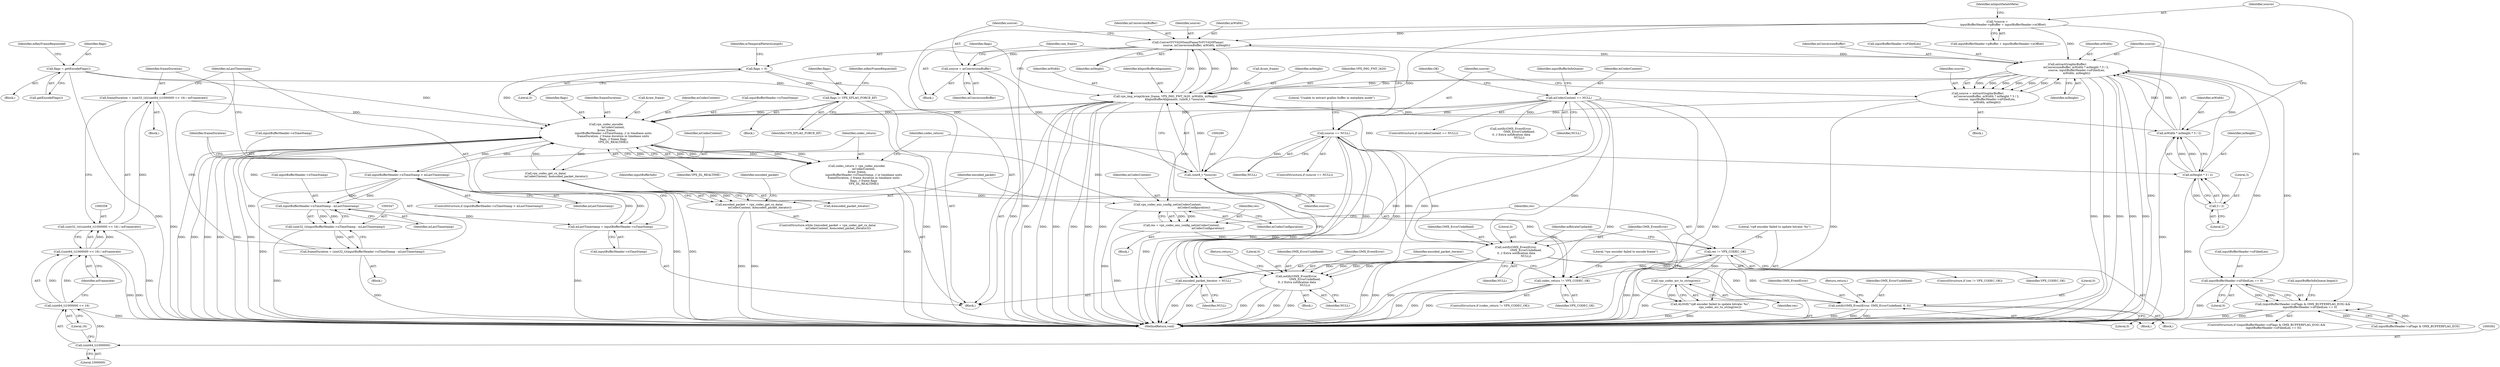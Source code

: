 digraph "1_Android_7fd96ebfc4c9da496c59d7c45e1f62be178e626d@pointer" {
"1000263" [label="(Call,ConvertYUV420SemiPlanarToYUV420Planar(\n                    source, mConversionBuffer, mWidth, mHeight))"];
"1000215" [label="(Call,*source =\n             inputBufferHeader->pBuffer + inputBufferHeader->nOffset)"];
"1000229" [label="(Call,extractGraphicBuffer(\n                    mConversionBuffer, mWidth * mHeight * 3 / 2,\n                     source, inputBufferHeader->nFilledLen,\n                     mWidth, mHeight))"];
"1000263" [label="(Call,ConvertYUV420SemiPlanarToYUV420Planar(\n                    source, mConversionBuffer, mWidth, mHeight))"];
"1000272" [label="(Call,vpx_img_wrap(&raw_frame, VPX_IMG_FMT_I420, mWidth, mHeight,\n                     kInputBufferAlignment, (uint8_t *)source))"];
"1000373" [label="(Call,vpx_codec_encode(\n                mCodecContext,\n &raw_frame,\n                inputBufferHeader->nTimeStamp, // in timebase units\n                frameDuration, // frame duration in timebase units\n                flags, // frame flags\n                VPX_DL_REALTIME))"];
"1000404" [label="(Call,vpx_codec_get_cx_data(\n                        mCodecContext, &encoded_packet_iterator))"];
"1000115" [label="(Call,mCodecContext == NULL)"];
"1000316" [label="(Call,vpx_codec_enc_config_set(mCodecContext,\n                                                           mCodecConfiguration))"];
"1000338" [label="(Call,inputBufferHeader->nTimeStamp > mLastTimestamp)"];
"1000366" [label="(Call,mLastTimestamp = inputBufferHeader->nTimeStamp)"];
"1000348" [label="(Call,inputBufferHeader->nTimeStamp - mLastTimestamp)"];
"1000355" [label="(Call,frameDuration = (uint32_t)(((uint64_t)1000000 << 16) / mFramerate))"];
"1000357" [label="(Call,(uint32_t)(((uint64_t)1000000 << 16) / mFramerate))"];
"1000359" [label="(Call,((uint64_t)1000000 << 16) / mFramerate)"];
"1000360" [label="(Call,(uint64_t)1000000 << 16)"];
"1000361" [label="(Call,(uint64_t)1000000)"];
"1000344" [label="(Call,frameDuration = (uint32_t)(inputBufferHeader->nTimeStamp - mLastTimestamp))"];
"1000346" [label="(Call,(uint32_t)(inputBufferHeader->nTimeStamp - mLastTimestamp))"];
"1000297" [label="(Call,flags |= VPX_EFLAG_FORCE_KF)"];
"1000291" [label="(Call,flags = getEncodeFlags())"];
"1000283" [label="(Call,flags = 0)"];
"1000279" [label="(Call,(uint8_t *)source)"];
"1000268" [label="(Call,source = mConversionBuffer)"];
"1000245" [label="(Call,source == NULL)"];
"1000227" [label="(Call,source = extractGraphicBuffer(\n                    mConversionBuffer, mWidth * mHeight * 3 / 2,\n                     source, inputBufferHeader->nFilledLen,\n                     mWidth, mHeight))"];
"1000328" [label="(Call,notify(OMX_EventError,\n                       OMX_ErrorUndefined,\n 0, // Extra notification data\n                       NULL))"];
"1000231" [label="(Call,mWidth * mHeight * 3 / 2)"];
"1000233" [label="(Call,mHeight * 3 / 2)"];
"1000235" [label="(Call,3 / 2)"];
"1000179" [label="(Call,inputBufferHeader->nFilledLen == 0)"];
"1000173" [label="(Call,(inputBufferHeader->nFlags & OMX_BUFFERFLAG_EOS) &&\n                inputBufferHeader->nFilledLen == 0)"];
"1000371" [label="(Call,codec_return = vpx_codec_encode(\n                mCodecContext,\n &raw_frame,\n                inputBufferHeader->nTimeStamp, // in timebase units\n                frameDuration, // frame duration in timebase units\n                flags, // frame flags\n                VPX_DL_REALTIME))"];
"1000384" [label="(Call,codec_return != VPX_CODEC_OK)"];
"1000320" [label="(Call,res != VPX_CODEC_OK)"];
"1000326" [label="(Call,vpx_codec_err_to_string(res))"];
"1000324" [label="(Call,ALOGE(\"vp8 encoder failed to update bitrate: %s\",\n                      vpx_codec_err_to_string(res)))"];
"1000314" [label="(Call,res = vpx_codec_enc_config_set(mCodecContext,\n                                                           mCodecConfiguration))"];
"1000402" [label="(Call,encoded_packet = vpx_codec_get_cx_data(\n                        mCodecContext, &encoded_packet_iterator))"];
"1000251" [label="(Call,notify(OMX_EventError, OMX_ErrorUndefined, 0, 0))"];
"1000390" [label="(Call,notify(OMX_EventError,\n                   OMX_ErrorUndefined,\n 0, // Extra notification data\n                   NULL))"];
"1000397" [label="(Call,encoded_packet_iterator = NULL)"];
"1000292" [label="(Identifier,flags)"];
"1000242" [label="(Identifier,mWidth)"];
"1000326" [label="(Call,vpx_codec_err_to_string(res))"];
"1000385" [label="(Identifier,codec_return)"];
"1000243" [label="(Identifier,mHeight)"];
"1000349" [label="(Call,inputBufferHeader->nTimeStamp)"];
"1000315" [label="(Identifier,res)"];
"1000314" [label="(Call,res = vpx_codec_enc_config_set(mCodecContext,\n                                                           mCodecConfiguration))"];
"1000186" [label="(Call,inputBufferInfoQueue.begin())"];
"1000273" [label="(Call,&raw_frame)"];
"1000232" [label="(Identifier,mWidth)"];
"1000270" [label="(Identifier,mConversionBuffer)"];
"1000386" [label="(Identifier,VPX_CODEC_OK)"];
"1000373" [label="(Call,vpx_codec_encode(\n                mCodecContext,\n &raw_frame,\n                inputBufferHeader->nTimeStamp, // in timebase units\n                frameDuration, // frame duration in timebase units\n                flags, // frame flags\n                VPX_DL_REALTIME))"];
"1000381" [label="(Identifier,flags)"];
"1000380" [label="(Identifier,frameDuration)"];
"1000301" [label="(Identifier,mKeyFrameRequested)"];
"1000277" [label="(Identifier,mHeight)"];
"1000117" [label="(Identifier,NULL)"];
"1000290" [label="(Block,)"];
"1000390" [label="(Call,notify(OMX_EventError,\n                   OMX_ErrorUndefined,\n 0, // Extra notification data\n                   NULL))"];
"1000346" [label="(Call,(uint32_t)(inputBufferHeader->nTimeStamp - mLastTimestamp))"];
"1000404" [label="(Call,vpx_codec_get_cx_data(\n                        mCodecContext, &encoded_packet_iterator))"];
"1000511" [label="(MethodReturn,void)"];
"1000217" [label="(Call,inputBufferHeader->pBuffer + inputBufferHeader->nOffset)"];
"1000402" [label="(Call,encoded_packet = vpx_codec_get_cx_data(\n                        mCodecContext, &encoded_packet_iterator))"];
"1000344" [label="(Call,frameDuration = (uint32_t)(inputBufferHeader->nTimeStamp - mLastTimestamp))"];
"1000265" [label="(Identifier,mConversionBuffer)"];
"1000228" [label="(Identifier,source)"];
"1000275" [label="(Identifier,VPX_IMG_FMT_I420)"];
"1000233" [label="(Call,mHeight * 3 / 2)"];
"1000116" [label="(Identifier,mCodecContext)"];
"1000115" [label="(Call,mCodecContext == NULL)"];
"1000179" [label="(Call,inputBufferHeader->nFilledLen == 0)"];
"1000114" [label="(ControlStructure,if (mCodecContext == NULL))"];
"1000234" [label="(Identifier,mHeight)"];
"1000356" [label="(Identifier,frameDuration)"];
"1000395" [label="(Return,return;)"];
"1000328" [label="(Call,notify(OMX_EventError,\n                       OMX_ErrorUndefined,\n 0, // Extra notification data\n                       NULL))"];
"1000352" [label="(Identifier,mLastTimestamp)"];
"1000236" [label="(Literal,3)"];
"1000227" [label="(Call,source = extractGraphicBuffer(\n                    mConversionBuffer, mWidth * mHeight * 3 / 2,\n                     source, inputBufferHeader->nFilledLen,\n                     mWidth, mHeight))"];
"1000325" [label="(Literal,\"vp8 encoder failed to update bitrate: %s\")"];
"1000126" [label="(Call,notify(OMX_EventError,\n                   OMX_ErrorUndefined,\n 0, // Extra notification data\n                   NULL))"];
"1000321" [label="(Identifier,res)"];
"1000319" [label="(ControlStructure,if (res != VPX_CODEC_OK))"];
"1000247" [label="(Identifier,NULL)"];
"1000401" [label="(ControlStructure,while ((encoded_packet = vpx_codec_get_cx_data(\n                        mCodecContext, &encoded_packet_iterator))))"];
"1000334" [label="(Identifier,mBitrateUpdated)"];
"1000367" [label="(Identifier,mLastTimestamp)"];
"1000297" [label="(Call,flags |= VPX_EFLAG_FORCE_KF)"];
"1000371" [label="(Call,codec_return = vpx_codec_encode(\n                mCodecContext,\n &raw_frame,\n                inputBufferHeader->nTimeStamp, // in timebase units\n                frameDuration, // frame duration in timebase units\n                flags, // frame flags\n                VPX_DL_REALTIME))"];
"1000291" [label="(Call,flags = getEncodeFlags())"];
"1000331" [label="(Literal,0)"];
"1000215" [label="(Call,*source =\n             inputBufferHeader->pBuffer + inputBufferHeader->nOffset)"];
"1000398" [label="(Identifier,encoded_packet_iterator)"];
"1000252" [label="(Identifier,OMX_EventError)"];
"1000256" [label="(Return,return;)"];
"1000248" [label="(Block,)"];
"1000323" [label="(Block,)"];
"1000251" [label="(Call,notify(OMX_EventError, OMX_ErrorUndefined, 0, 0))"];
"1000406" [label="(Call,&encoded_packet_iterator)"];
"1000216" [label="(Identifier,source)"];
"1000264" [label="(Identifier,source)"];
"1000245" [label="(Call,source == NULL)"];
"1000375" [label="(Call,&raw_frame)"];
"1000149" [label="(Block,)"];
"1000244" [label="(ControlStructure,if (source == NULL))"];
"1000272" [label="(Call,vpx_img_wrap(&raw_frame, VPX_IMG_FMT_I420, mWidth, mHeight,\n                     kInputBufferAlignment, (uint8_t *)source))"];
"1000383" [label="(ControlStructure,if (codec_return != VPX_CODEC_OK))"];
"1000365" [label="(Identifier,mFramerate)"];
"1000263" [label="(Call,ConvertYUV420SemiPlanarToYUV420Planar(\n                    source, mConversionBuffer, mWidth, mHeight))"];
"1000226" [label="(Block,)"];
"1000288" [label="(Identifier,mTemporalPatternLength)"];
"1000343" [label="(Block,)"];
"1000231" [label="(Call,mWidth * mHeight * 3 / 2)"];
"1000361" [label="(Call,(uint64_t)1000000)"];
"1000405" [label="(Identifier,mCodecContext)"];
"1000318" [label="(Identifier,mCodecConfiguration)"];
"1000296" [label="(Block,)"];
"1000285" [label="(Literal,0)"];
"1000279" [label="(Call,(uint8_t *)source)"];
"1000348" [label="(Call,inputBufferHeader->nTimeStamp - mLastTimestamp)"];
"1000387" [label="(Block,)"];
"1000250" [label="(Literal,\"Unable to extract gralloc buffer in metadata mode\")"];
"1000330" [label="(Identifier,OMX_ErrorUndefined)"];
"1000345" [label="(Identifier,frameDuration)"];
"1000281" [label="(Identifier,source)"];
"1000360" [label="(Call,(uint64_t)1000000 << 16)"];
"1000372" [label="(Identifier,codec_return)"];
"1000305" [label="(Block,)"];
"1000359" [label="(Call,((uint64_t)1000000 << 16) / mFramerate)"];
"1000337" [label="(ControlStructure,if (inputBufferHeader->nTimeStamp > mLastTimestamp))"];
"1000354" [label="(Block,)"];
"1000230" [label="(Identifier,mConversionBuffer)"];
"1000299" [label="(Identifier,VPX_EFLAG_FORCE_KF)"];
"1000183" [label="(Literal,0)"];
"1000320" [label="(Call,res != VPX_CODEC_OK)"];
"1000393" [label="(Literal,0)"];
"1000269" [label="(Identifier,source)"];
"1000329" [label="(Identifier,OMX_EventError)"];
"1000338" [label="(Call,inputBufferHeader->nTimeStamp > mLastTimestamp)"];
"1000253" [label="(Identifier,OMX_ErrorUndefined)"];
"1000268" [label="(Call,source = mConversionBuffer)"];
"1000283" [label="(Call,flags = 0)"];
"1000368" [label="(Call,inputBufferHeader->nTimeStamp)"];
"1000274" [label="(Identifier,raw_frame)"];
"1000174" [label="(Call,inputBufferHeader->nFlags & OMX_BUFFERFLAG_EOS)"];
"1000276" [label="(Identifier,mWidth)"];
"1000317" [label="(Identifier,mCodecContext)"];
"1000394" [label="(Identifier,NULL)"];
"1000262" [label="(Block,)"];
"1000403" [label="(Identifier,encoded_packet)"];
"1000389" [label="(Literal,\"vpx encoder failed to encode frame\")"];
"1000121" [label="(Identifier,OK)"];
"1000384" [label="(Call,codec_return != VPX_CODEC_OK)"];
"1000342" [label="(Identifier,mLastTimestamp)"];
"1000324" [label="(Call,ALOGE(\"vp8 encoder failed to update bitrate: %s\",\n                      vpx_codec_err_to_string(res)))"];
"1000392" [label="(Identifier,OMX_ErrorUndefined)"];
"1000364" [label="(Literal,16)"];
"1000254" [label="(Literal,0)"];
"1000278" [label="(Identifier,kInputBufferAlignment)"];
"1000327" [label="(Identifier,res)"];
"1000382" [label="(Identifier,VPX_DL_REALTIME)"];
"1000355" [label="(Call,frameDuration = (uint32_t)(((uint64_t)1000000 << 16) / mFramerate))"];
"1000374" [label="(Identifier,mCodecContext)"];
"1000316" [label="(Call,vpx_codec_enc_config_set(mCodecContext,\n                                                           mCodecConfiguration))"];
"1000267" [label="(Identifier,mHeight)"];
"1000246" [label="(Identifier,source)"];
"1000332" [label="(Identifier,NULL)"];
"1000180" [label="(Call,inputBufferHeader->nFilledLen)"];
"1000284" [label="(Identifier,flags)"];
"1000225" [label="(Identifier,mInputDataIsMeta)"];
"1000295" [label="(Identifier,mKeyFrameRequested)"];
"1000504" [label="(Identifier,inputBufferInfo)"];
"1000135" [label="(Identifier,inputBufferInfoQueue)"];
"1000298" [label="(Identifier,flags)"];
"1000391" [label="(Identifier,OMX_EventError)"];
"1000237" [label="(Literal,2)"];
"1000229" [label="(Call,extractGraphicBuffer(\n                    mConversionBuffer, mWidth * mHeight * 3 / 2,\n                     source, inputBufferHeader->nFilledLen,\n                     mWidth, mHeight))"];
"1000266" [label="(Identifier,mWidth)"];
"1000377" [label="(Call,inputBufferHeader->nTimeStamp)"];
"1000293" [label="(Call,getEncodeFlags())"];
"1000255" [label="(Literal,0)"];
"1000322" [label="(Identifier,VPX_CODEC_OK)"];
"1000235" [label="(Call,3 / 2)"];
"1000397" [label="(Call,encoded_packet_iterator = NULL)"];
"1000238" [label="(Identifier,source)"];
"1000399" [label="(Identifier,NULL)"];
"1000412" [label="(Identifier,encoded_packet)"];
"1000357" [label="(Call,(uint32_t)(((uint64_t)1000000 << 16) / mFramerate))"];
"1000173" [label="(Call,(inputBufferHeader->nFlags & OMX_BUFFERFLAG_EOS) &&\n                inputBufferHeader->nFilledLen == 0)"];
"1000339" [label="(Call,inputBufferHeader->nTimeStamp)"];
"1000172" [label="(ControlStructure,if ((inputBufferHeader->nFlags & OMX_BUFFERFLAG_EOS) &&\n                inputBufferHeader->nFilledLen == 0))"];
"1000363" [label="(Literal,1000000)"];
"1000239" [label="(Call,inputBufferHeader->nFilledLen)"];
"1000366" [label="(Call,mLastTimestamp = inputBufferHeader->nTimeStamp)"];
"1000263" -> "1000262"  [label="AST: "];
"1000263" -> "1000267"  [label="CFG: "];
"1000264" -> "1000263"  [label="AST: "];
"1000265" -> "1000263"  [label="AST: "];
"1000266" -> "1000263"  [label="AST: "];
"1000267" -> "1000263"  [label="AST: "];
"1000269" -> "1000263"  [label="CFG: "];
"1000263" -> "1000511"  [label="DDG: "];
"1000263" -> "1000229"  [label="DDG: "];
"1000215" -> "1000263"  [label="DDG: "];
"1000229" -> "1000263"  [label="DDG: "];
"1000272" -> "1000263"  [label="DDG: "];
"1000272" -> "1000263"  [label="DDG: "];
"1000263" -> "1000268"  [label="DDG: "];
"1000263" -> "1000272"  [label="DDG: "];
"1000263" -> "1000272"  [label="DDG: "];
"1000215" -> "1000149"  [label="AST: "];
"1000215" -> "1000217"  [label="CFG: "];
"1000216" -> "1000215"  [label="AST: "];
"1000217" -> "1000215"  [label="AST: "];
"1000225" -> "1000215"  [label="CFG: "];
"1000215" -> "1000511"  [label="DDG: "];
"1000215" -> "1000229"  [label="DDG: "];
"1000215" -> "1000279"  [label="DDG: "];
"1000229" -> "1000227"  [label="AST: "];
"1000229" -> "1000243"  [label="CFG: "];
"1000230" -> "1000229"  [label="AST: "];
"1000231" -> "1000229"  [label="AST: "];
"1000238" -> "1000229"  [label="AST: "];
"1000239" -> "1000229"  [label="AST: "];
"1000242" -> "1000229"  [label="AST: "];
"1000243" -> "1000229"  [label="AST: "];
"1000227" -> "1000229"  [label="CFG: "];
"1000229" -> "1000511"  [label="DDG: "];
"1000229" -> "1000511"  [label="DDG: "];
"1000229" -> "1000511"  [label="DDG: "];
"1000229" -> "1000511"  [label="DDG: "];
"1000229" -> "1000511"  [label="DDG: "];
"1000229" -> "1000179"  [label="DDG: "];
"1000229" -> "1000227"  [label="DDG: "];
"1000229" -> "1000227"  [label="DDG: "];
"1000229" -> "1000227"  [label="DDG: "];
"1000229" -> "1000227"  [label="DDG: "];
"1000229" -> "1000227"  [label="DDG: "];
"1000229" -> "1000227"  [label="DDG: "];
"1000231" -> "1000229"  [label="DDG: "];
"1000231" -> "1000229"  [label="DDG: "];
"1000179" -> "1000229"  [label="DDG: "];
"1000233" -> "1000229"  [label="DDG: "];
"1000229" -> "1000272"  [label="DDG: "];
"1000229" -> "1000272"  [label="DDG: "];
"1000272" -> "1000149"  [label="AST: "];
"1000272" -> "1000279"  [label="CFG: "];
"1000273" -> "1000272"  [label="AST: "];
"1000275" -> "1000272"  [label="AST: "];
"1000276" -> "1000272"  [label="AST: "];
"1000277" -> "1000272"  [label="AST: "];
"1000278" -> "1000272"  [label="AST: "];
"1000279" -> "1000272"  [label="AST: "];
"1000284" -> "1000272"  [label="CFG: "];
"1000272" -> "1000511"  [label="DDG: "];
"1000272" -> "1000511"  [label="DDG: "];
"1000272" -> "1000511"  [label="DDG: "];
"1000272" -> "1000511"  [label="DDG: "];
"1000272" -> "1000511"  [label="DDG: "];
"1000272" -> "1000511"  [label="DDG: "];
"1000272" -> "1000231"  [label="DDG: "];
"1000272" -> "1000233"  [label="DDG: "];
"1000373" -> "1000272"  [label="DDG: "];
"1000279" -> "1000272"  [label="DDG: "];
"1000272" -> "1000373"  [label="DDG: "];
"1000373" -> "1000371"  [label="AST: "];
"1000373" -> "1000382"  [label="CFG: "];
"1000374" -> "1000373"  [label="AST: "];
"1000375" -> "1000373"  [label="AST: "];
"1000377" -> "1000373"  [label="AST: "];
"1000380" -> "1000373"  [label="AST: "];
"1000381" -> "1000373"  [label="AST: "];
"1000382" -> "1000373"  [label="AST: "];
"1000371" -> "1000373"  [label="CFG: "];
"1000373" -> "1000511"  [label="DDG: "];
"1000373" -> "1000511"  [label="DDG: "];
"1000373" -> "1000511"  [label="DDG: "];
"1000373" -> "1000511"  [label="DDG: "];
"1000373" -> "1000511"  [label="DDG: "];
"1000373" -> "1000511"  [label="DDG: "];
"1000373" -> "1000338"  [label="DDG: "];
"1000373" -> "1000371"  [label="DDG: "];
"1000373" -> "1000371"  [label="DDG: "];
"1000373" -> "1000371"  [label="DDG: "];
"1000373" -> "1000371"  [label="DDG: "];
"1000373" -> "1000371"  [label="DDG: "];
"1000373" -> "1000371"  [label="DDG: "];
"1000404" -> "1000373"  [label="DDG: "];
"1000115" -> "1000373"  [label="DDG: "];
"1000316" -> "1000373"  [label="DDG: "];
"1000338" -> "1000373"  [label="DDG: "];
"1000348" -> "1000373"  [label="DDG: "];
"1000355" -> "1000373"  [label="DDG: "];
"1000344" -> "1000373"  [label="DDG: "];
"1000297" -> "1000373"  [label="DDG: "];
"1000291" -> "1000373"  [label="DDG: "];
"1000283" -> "1000373"  [label="DDG: "];
"1000373" -> "1000404"  [label="DDG: "];
"1000404" -> "1000402"  [label="AST: "];
"1000404" -> "1000406"  [label="CFG: "];
"1000405" -> "1000404"  [label="AST: "];
"1000406" -> "1000404"  [label="AST: "];
"1000402" -> "1000404"  [label="CFG: "];
"1000404" -> "1000511"  [label="DDG: "];
"1000404" -> "1000511"  [label="DDG: "];
"1000404" -> "1000316"  [label="DDG: "];
"1000404" -> "1000402"  [label="DDG: "];
"1000404" -> "1000402"  [label="DDG: "];
"1000115" -> "1000114"  [label="AST: "];
"1000115" -> "1000117"  [label="CFG: "];
"1000116" -> "1000115"  [label="AST: "];
"1000117" -> "1000115"  [label="AST: "];
"1000121" -> "1000115"  [label="CFG: "];
"1000135" -> "1000115"  [label="CFG: "];
"1000115" -> "1000511"  [label="DDG: "];
"1000115" -> "1000511"  [label="DDG: "];
"1000115" -> "1000511"  [label="DDG: "];
"1000115" -> "1000126"  [label="DDG: "];
"1000115" -> "1000245"  [label="DDG: "];
"1000115" -> "1000316"  [label="DDG: "];
"1000115" -> "1000328"  [label="DDG: "];
"1000115" -> "1000390"  [label="DDG: "];
"1000115" -> "1000397"  [label="DDG: "];
"1000316" -> "1000314"  [label="AST: "];
"1000316" -> "1000318"  [label="CFG: "];
"1000317" -> "1000316"  [label="AST: "];
"1000318" -> "1000316"  [label="AST: "];
"1000314" -> "1000316"  [label="CFG: "];
"1000316" -> "1000511"  [label="DDG: "];
"1000316" -> "1000314"  [label="DDG: "];
"1000316" -> "1000314"  [label="DDG: "];
"1000338" -> "1000337"  [label="AST: "];
"1000338" -> "1000342"  [label="CFG: "];
"1000339" -> "1000338"  [label="AST: "];
"1000342" -> "1000338"  [label="AST: "];
"1000345" -> "1000338"  [label="CFG: "];
"1000356" -> "1000338"  [label="CFG: "];
"1000338" -> "1000511"  [label="DDG: "];
"1000366" -> "1000338"  [label="DDG: "];
"1000338" -> "1000348"  [label="DDG: "];
"1000338" -> "1000348"  [label="DDG: "];
"1000338" -> "1000366"  [label="DDG: "];
"1000366" -> "1000149"  [label="AST: "];
"1000366" -> "1000368"  [label="CFG: "];
"1000367" -> "1000366"  [label="AST: "];
"1000368" -> "1000366"  [label="AST: "];
"1000372" -> "1000366"  [label="CFG: "];
"1000366" -> "1000511"  [label="DDG: "];
"1000348" -> "1000366"  [label="DDG: "];
"1000348" -> "1000346"  [label="AST: "];
"1000348" -> "1000352"  [label="CFG: "];
"1000349" -> "1000348"  [label="AST: "];
"1000352" -> "1000348"  [label="AST: "];
"1000346" -> "1000348"  [label="CFG: "];
"1000348" -> "1000346"  [label="DDG: "];
"1000348" -> "1000346"  [label="DDG: "];
"1000355" -> "1000354"  [label="AST: "];
"1000355" -> "1000357"  [label="CFG: "];
"1000356" -> "1000355"  [label="AST: "];
"1000357" -> "1000355"  [label="AST: "];
"1000367" -> "1000355"  [label="CFG: "];
"1000355" -> "1000511"  [label="DDG: "];
"1000357" -> "1000355"  [label="DDG: "];
"1000357" -> "1000359"  [label="CFG: "];
"1000358" -> "1000357"  [label="AST: "];
"1000359" -> "1000357"  [label="AST: "];
"1000357" -> "1000511"  [label="DDG: "];
"1000359" -> "1000357"  [label="DDG: "];
"1000359" -> "1000357"  [label="DDG: "];
"1000359" -> "1000365"  [label="CFG: "];
"1000360" -> "1000359"  [label="AST: "];
"1000365" -> "1000359"  [label="AST: "];
"1000359" -> "1000511"  [label="DDG: "];
"1000359" -> "1000511"  [label="DDG: "];
"1000360" -> "1000359"  [label="DDG: "];
"1000360" -> "1000359"  [label="DDG: "];
"1000360" -> "1000364"  [label="CFG: "];
"1000361" -> "1000360"  [label="AST: "];
"1000364" -> "1000360"  [label="AST: "];
"1000365" -> "1000360"  [label="CFG: "];
"1000360" -> "1000511"  [label="DDG: "];
"1000361" -> "1000360"  [label="DDG: "];
"1000361" -> "1000363"  [label="CFG: "];
"1000362" -> "1000361"  [label="AST: "];
"1000363" -> "1000361"  [label="AST: "];
"1000364" -> "1000361"  [label="CFG: "];
"1000344" -> "1000343"  [label="AST: "];
"1000344" -> "1000346"  [label="CFG: "];
"1000345" -> "1000344"  [label="AST: "];
"1000346" -> "1000344"  [label="AST: "];
"1000367" -> "1000344"  [label="CFG: "];
"1000344" -> "1000511"  [label="DDG: "];
"1000346" -> "1000344"  [label="DDG: "];
"1000347" -> "1000346"  [label="AST: "];
"1000346" -> "1000511"  [label="DDG: "];
"1000297" -> "1000296"  [label="AST: "];
"1000297" -> "1000299"  [label="CFG: "];
"1000298" -> "1000297"  [label="AST: "];
"1000299" -> "1000297"  [label="AST: "];
"1000301" -> "1000297"  [label="CFG: "];
"1000297" -> "1000511"  [label="DDG: "];
"1000297" -> "1000511"  [label="DDG: "];
"1000291" -> "1000297"  [label="DDG: "];
"1000283" -> "1000297"  [label="DDG: "];
"1000291" -> "1000290"  [label="AST: "];
"1000291" -> "1000293"  [label="CFG: "];
"1000292" -> "1000291"  [label="AST: "];
"1000293" -> "1000291"  [label="AST: "];
"1000295" -> "1000291"  [label="CFG: "];
"1000291" -> "1000511"  [label="DDG: "];
"1000283" -> "1000149"  [label="AST: "];
"1000283" -> "1000285"  [label="CFG: "];
"1000284" -> "1000283"  [label="AST: "];
"1000285" -> "1000283"  [label="AST: "];
"1000288" -> "1000283"  [label="CFG: "];
"1000279" -> "1000281"  [label="CFG: "];
"1000280" -> "1000279"  [label="AST: "];
"1000281" -> "1000279"  [label="AST: "];
"1000279" -> "1000511"  [label="DDG: "];
"1000268" -> "1000279"  [label="DDG: "];
"1000245" -> "1000279"  [label="DDG: "];
"1000268" -> "1000262"  [label="AST: "];
"1000268" -> "1000270"  [label="CFG: "];
"1000269" -> "1000268"  [label="AST: "];
"1000270" -> "1000268"  [label="AST: "];
"1000274" -> "1000268"  [label="CFG: "];
"1000268" -> "1000511"  [label="DDG: "];
"1000245" -> "1000244"  [label="AST: "];
"1000245" -> "1000247"  [label="CFG: "];
"1000246" -> "1000245"  [label="AST: "];
"1000247" -> "1000245"  [label="AST: "];
"1000250" -> "1000245"  [label="CFG: "];
"1000274" -> "1000245"  [label="CFG: "];
"1000245" -> "1000511"  [label="DDG: "];
"1000245" -> "1000511"  [label="DDG: "];
"1000245" -> "1000511"  [label="DDG: "];
"1000227" -> "1000245"  [label="DDG: "];
"1000328" -> "1000245"  [label="DDG: "];
"1000245" -> "1000328"  [label="DDG: "];
"1000245" -> "1000390"  [label="DDG: "];
"1000245" -> "1000397"  [label="DDG: "];
"1000227" -> "1000226"  [label="AST: "];
"1000228" -> "1000227"  [label="AST: "];
"1000246" -> "1000227"  [label="CFG: "];
"1000227" -> "1000511"  [label="DDG: "];
"1000328" -> "1000323"  [label="AST: "];
"1000328" -> "1000332"  [label="CFG: "];
"1000329" -> "1000328"  [label="AST: "];
"1000330" -> "1000328"  [label="AST: "];
"1000331" -> "1000328"  [label="AST: "];
"1000332" -> "1000328"  [label="AST: "];
"1000334" -> "1000328"  [label="CFG: "];
"1000328" -> "1000511"  [label="DDG: "];
"1000328" -> "1000511"  [label="DDG: "];
"1000328" -> "1000511"  [label="DDG: "];
"1000328" -> "1000251"  [label="DDG: "];
"1000328" -> "1000251"  [label="DDG: "];
"1000328" -> "1000390"  [label="DDG: "];
"1000328" -> "1000390"  [label="DDG: "];
"1000328" -> "1000390"  [label="DDG: "];
"1000328" -> "1000397"  [label="DDG: "];
"1000231" -> "1000233"  [label="CFG: "];
"1000232" -> "1000231"  [label="AST: "];
"1000233" -> "1000231"  [label="AST: "];
"1000238" -> "1000231"  [label="CFG: "];
"1000231" -> "1000511"  [label="DDG: "];
"1000233" -> "1000231"  [label="DDG: "];
"1000233" -> "1000231"  [label="DDG: "];
"1000233" -> "1000235"  [label="CFG: "];
"1000234" -> "1000233"  [label="AST: "];
"1000235" -> "1000233"  [label="AST: "];
"1000233" -> "1000511"  [label="DDG: "];
"1000235" -> "1000233"  [label="DDG: "];
"1000235" -> "1000233"  [label="DDG: "];
"1000235" -> "1000237"  [label="CFG: "];
"1000236" -> "1000235"  [label="AST: "];
"1000237" -> "1000235"  [label="AST: "];
"1000179" -> "1000173"  [label="AST: "];
"1000179" -> "1000183"  [label="CFG: "];
"1000180" -> "1000179"  [label="AST: "];
"1000183" -> "1000179"  [label="AST: "];
"1000173" -> "1000179"  [label="CFG: "];
"1000179" -> "1000511"  [label="DDG: "];
"1000179" -> "1000173"  [label="DDG: "];
"1000179" -> "1000173"  [label="DDG: "];
"1000173" -> "1000172"  [label="AST: "];
"1000173" -> "1000174"  [label="CFG: "];
"1000174" -> "1000173"  [label="AST: "];
"1000186" -> "1000173"  [label="CFG: "];
"1000216" -> "1000173"  [label="CFG: "];
"1000173" -> "1000511"  [label="DDG: "];
"1000173" -> "1000511"  [label="DDG: "];
"1000173" -> "1000511"  [label="DDG: "];
"1000174" -> "1000173"  [label="DDG: "];
"1000174" -> "1000173"  [label="DDG: "];
"1000371" -> "1000149"  [label="AST: "];
"1000372" -> "1000371"  [label="AST: "];
"1000385" -> "1000371"  [label="CFG: "];
"1000371" -> "1000511"  [label="DDG: "];
"1000371" -> "1000384"  [label="DDG: "];
"1000384" -> "1000383"  [label="AST: "];
"1000384" -> "1000386"  [label="CFG: "];
"1000385" -> "1000384"  [label="AST: "];
"1000386" -> "1000384"  [label="AST: "];
"1000389" -> "1000384"  [label="CFG: "];
"1000398" -> "1000384"  [label="CFG: "];
"1000384" -> "1000511"  [label="DDG: "];
"1000384" -> "1000511"  [label="DDG: "];
"1000384" -> "1000511"  [label="DDG: "];
"1000384" -> "1000320"  [label="DDG: "];
"1000320" -> "1000384"  [label="DDG: "];
"1000320" -> "1000319"  [label="AST: "];
"1000320" -> "1000322"  [label="CFG: "];
"1000321" -> "1000320"  [label="AST: "];
"1000322" -> "1000320"  [label="AST: "];
"1000325" -> "1000320"  [label="CFG: "];
"1000334" -> "1000320"  [label="CFG: "];
"1000320" -> "1000511"  [label="DDG: "];
"1000320" -> "1000511"  [label="DDG: "];
"1000314" -> "1000320"  [label="DDG: "];
"1000320" -> "1000326"  [label="DDG: "];
"1000326" -> "1000324"  [label="AST: "];
"1000326" -> "1000327"  [label="CFG: "];
"1000327" -> "1000326"  [label="AST: "];
"1000324" -> "1000326"  [label="CFG: "];
"1000326" -> "1000511"  [label="DDG: "];
"1000326" -> "1000324"  [label="DDG: "];
"1000324" -> "1000323"  [label="AST: "];
"1000325" -> "1000324"  [label="AST: "];
"1000329" -> "1000324"  [label="CFG: "];
"1000324" -> "1000511"  [label="DDG: "];
"1000324" -> "1000511"  [label="DDG: "];
"1000314" -> "1000305"  [label="AST: "];
"1000315" -> "1000314"  [label="AST: "];
"1000321" -> "1000314"  [label="CFG: "];
"1000314" -> "1000511"  [label="DDG: "];
"1000402" -> "1000401"  [label="AST: "];
"1000403" -> "1000402"  [label="AST: "];
"1000412" -> "1000402"  [label="CFG: "];
"1000504" -> "1000402"  [label="CFG: "];
"1000402" -> "1000511"  [label="DDG: "];
"1000402" -> "1000511"  [label="DDG: "];
"1000251" -> "1000248"  [label="AST: "];
"1000251" -> "1000255"  [label="CFG: "];
"1000252" -> "1000251"  [label="AST: "];
"1000253" -> "1000251"  [label="AST: "];
"1000254" -> "1000251"  [label="AST: "];
"1000255" -> "1000251"  [label="AST: "];
"1000256" -> "1000251"  [label="CFG: "];
"1000251" -> "1000511"  [label="DDG: "];
"1000251" -> "1000511"  [label="DDG: "];
"1000251" -> "1000511"  [label="DDG: "];
"1000390" -> "1000387"  [label="AST: "];
"1000390" -> "1000394"  [label="CFG: "];
"1000391" -> "1000390"  [label="AST: "];
"1000392" -> "1000390"  [label="AST: "];
"1000393" -> "1000390"  [label="AST: "];
"1000394" -> "1000390"  [label="AST: "];
"1000395" -> "1000390"  [label="CFG: "];
"1000390" -> "1000511"  [label="DDG: "];
"1000390" -> "1000511"  [label="DDG: "];
"1000390" -> "1000511"  [label="DDG: "];
"1000390" -> "1000511"  [label="DDG: "];
"1000397" -> "1000149"  [label="AST: "];
"1000397" -> "1000399"  [label="CFG: "];
"1000398" -> "1000397"  [label="AST: "];
"1000399" -> "1000397"  [label="AST: "];
"1000403" -> "1000397"  [label="CFG: "];
"1000397" -> "1000511"  [label="DDG: "];
"1000397" -> "1000511"  [label="DDG: "];
}
